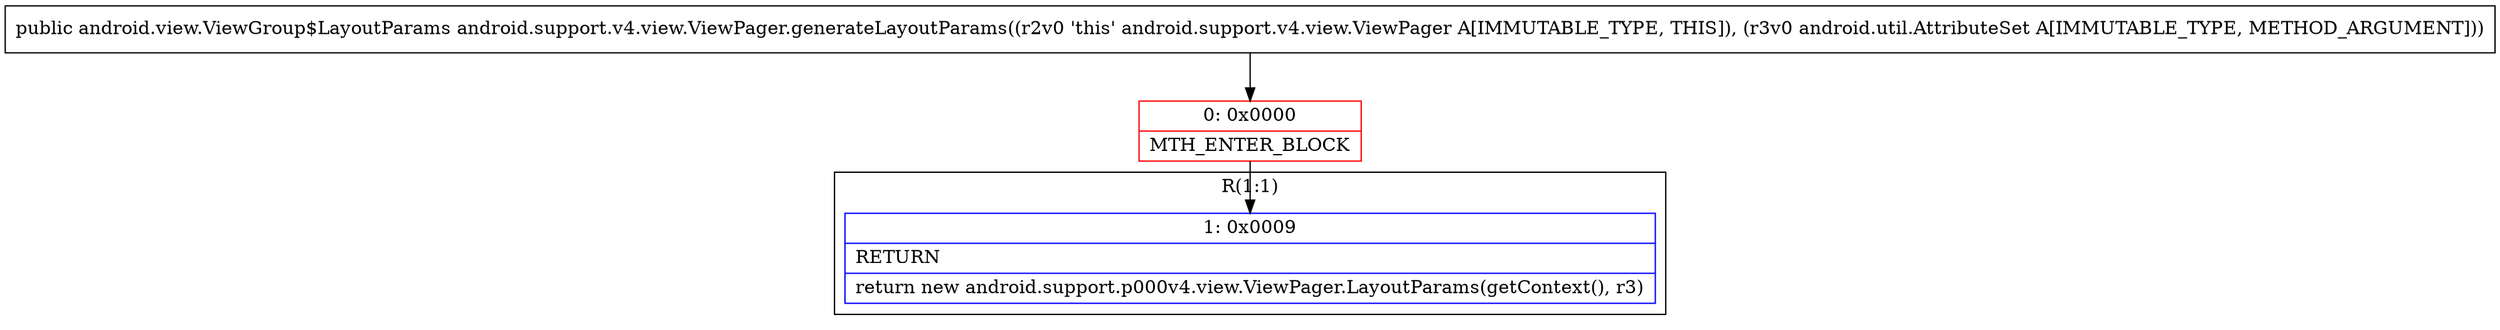 digraph "CFG forandroid.support.v4.view.ViewPager.generateLayoutParams(Landroid\/util\/AttributeSet;)Landroid\/view\/ViewGroup$LayoutParams;" {
subgraph cluster_Region_1735219911 {
label = "R(1:1)";
node [shape=record,color=blue];
Node_1 [shape=record,label="{1\:\ 0x0009|RETURN\l|return new android.support.p000v4.view.ViewPager.LayoutParams(getContext(), r3)\l}"];
}
Node_0 [shape=record,color=red,label="{0\:\ 0x0000|MTH_ENTER_BLOCK\l}"];
MethodNode[shape=record,label="{public android.view.ViewGroup$LayoutParams android.support.v4.view.ViewPager.generateLayoutParams((r2v0 'this' android.support.v4.view.ViewPager A[IMMUTABLE_TYPE, THIS]), (r3v0 android.util.AttributeSet A[IMMUTABLE_TYPE, METHOD_ARGUMENT])) }"];
MethodNode -> Node_0;
Node_0 -> Node_1;
}

